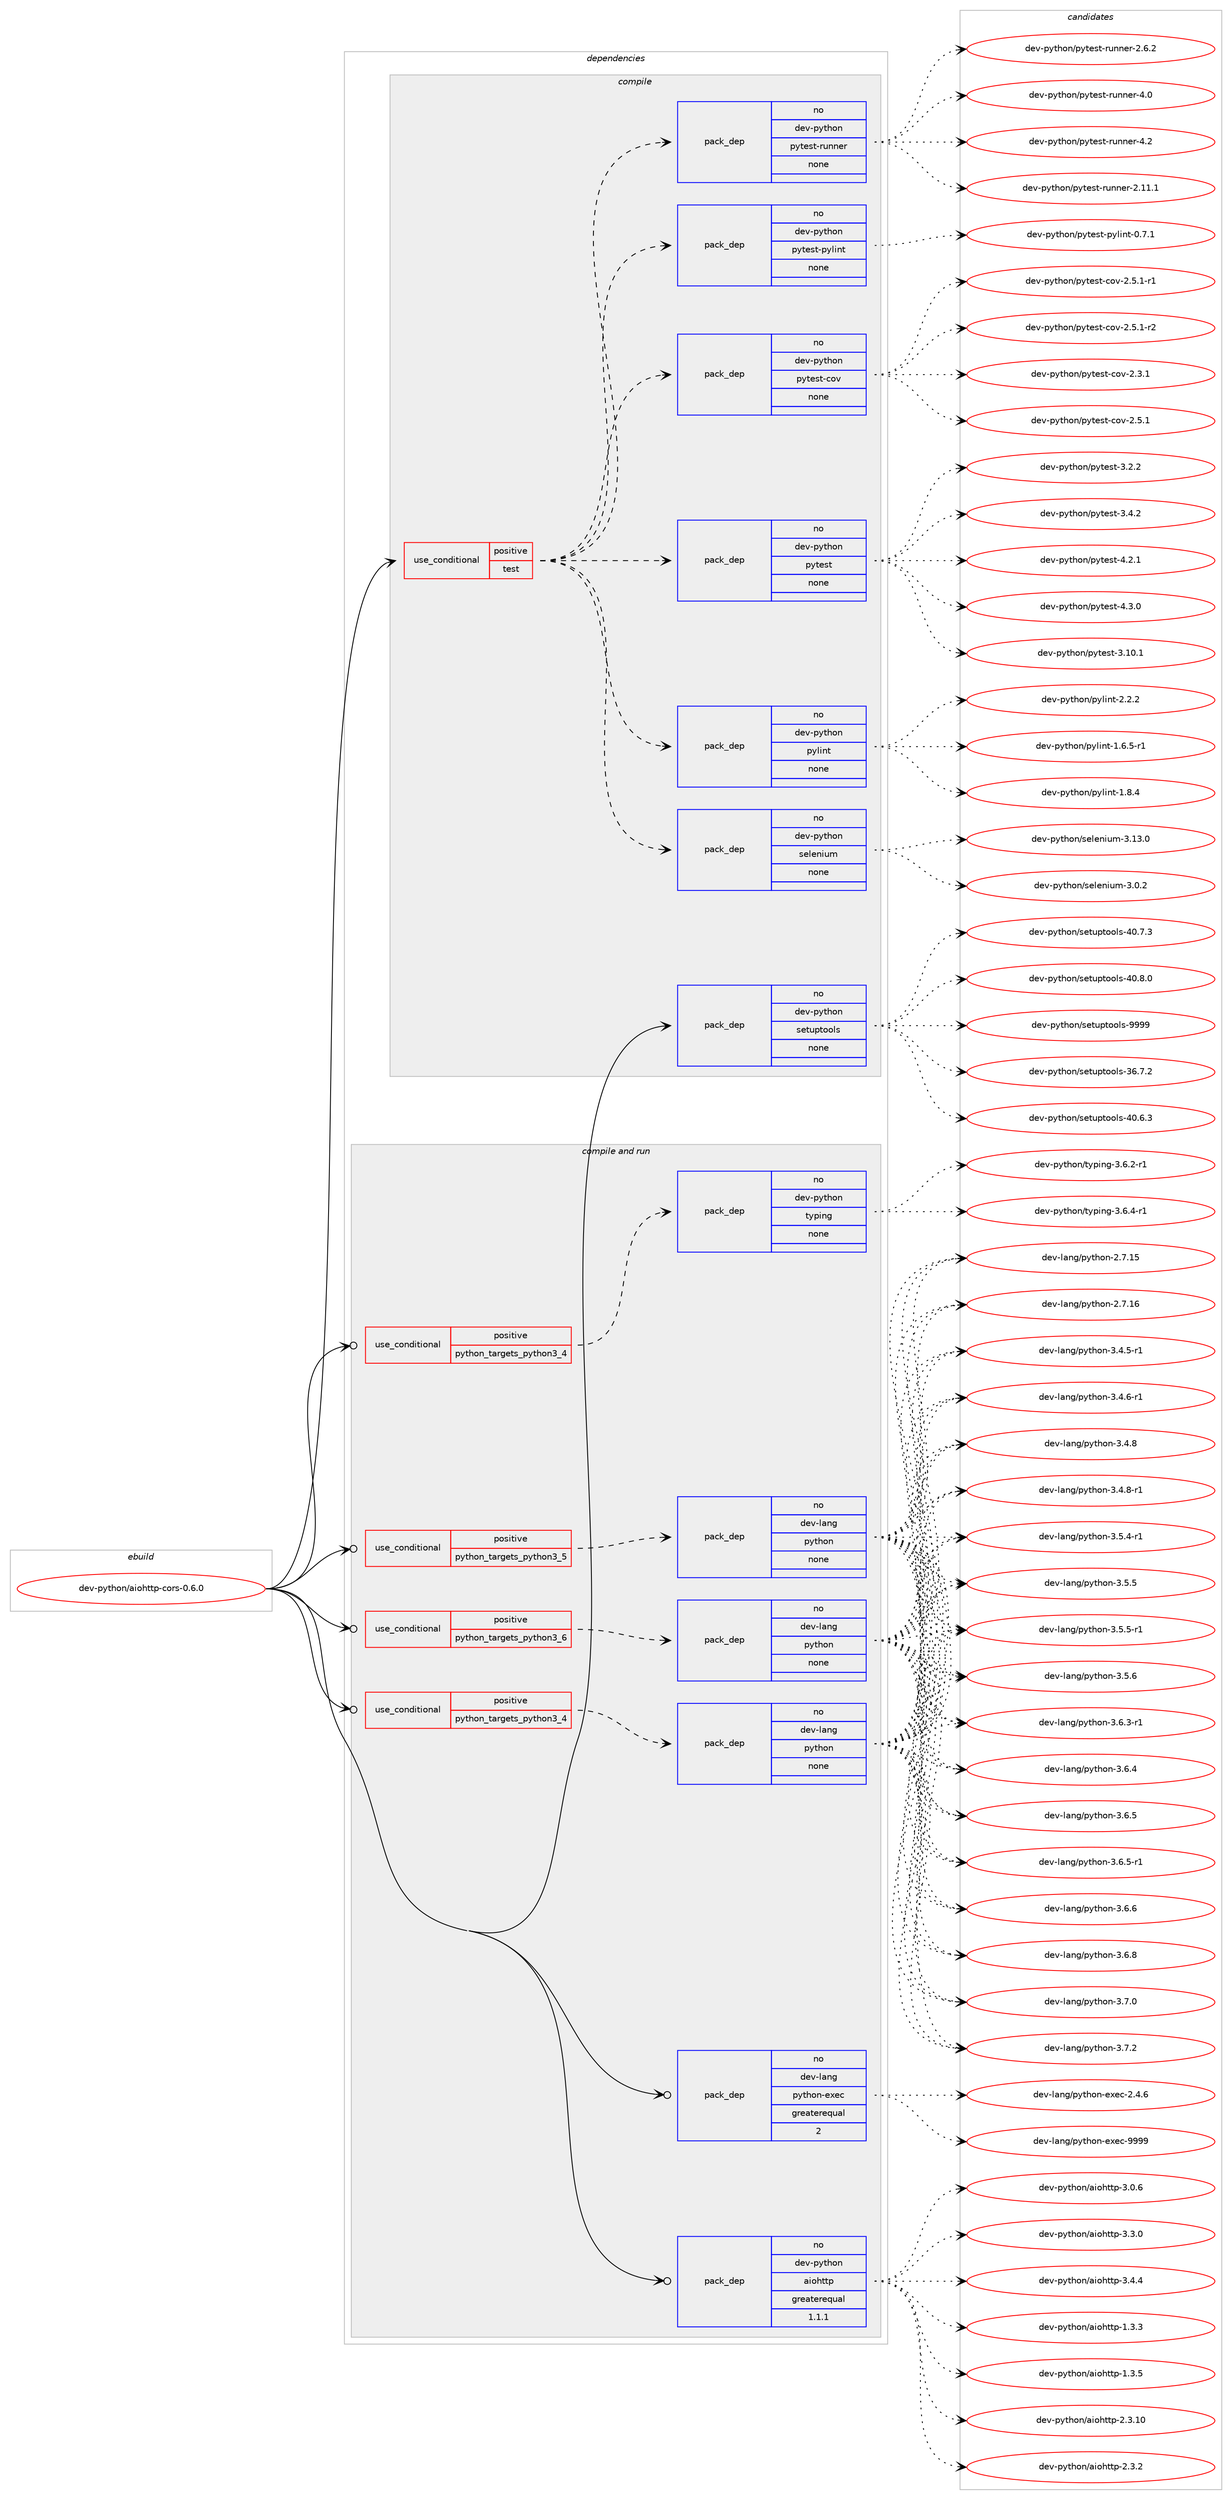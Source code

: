 digraph prolog {

# *************
# Graph options
# *************

newrank=true;
concentrate=true;
compound=true;
graph [rankdir=LR,fontname=Helvetica,fontsize=10,ranksep=1.5];#, ranksep=2.5, nodesep=0.2];
edge  [arrowhead=vee];
node  [fontname=Helvetica,fontsize=10];

# **********
# The ebuild
# **********

subgraph cluster_leftcol {
color=gray;
rank=same;
label=<<i>ebuild</i>>;
id [label="dev-python/aiohttp-cors-0.6.0", color=red, width=4, href="../dev-python/aiohttp-cors-0.6.0.svg"];
}

# ****************
# The dependencies
# ****************

subgraph cluster_midcol {
color=gray;
label=<<i>dependencies</i>>;
subgraph cluster_compile {
fillcolor="#eeeeee";
style=filled;
label=<<i>compile</i>>;
subgraph cond370642 {
dependency1397909 [label=<<TABLE BORDER="0" CELLBORDER="1" CELLSPACING="0" CELLPADDING="4"><TR><TD ROWSPAN="3" CELLPADDING="10">use_conditional</TD></TR><TR><TD>positive</TD></TR><TR><TD>test</TD></TR></TABLE>>, shape=none, color=red];
subgraph pack1004042 {
dependency1397910 [label=<<TABLE BORDER="0" CELLBORDER="1" CELLSPACING="0" CELLPADDING="4" WIDTH="220"><TR><TD ROWSPAN="6" CELLPADDING="30">pack_dep</TD></TR><TR><TD WIDTH="110">no</TD></TR><TR><TD>dev-python</TD></TR><TR><TD>pylint</TD></TR><TR><TD>none</TD></TR><TR><TD></TD></TR></TABLE>>, shape=none, color=blue];
}
dependency1397909:e -> dependency1397910:w [weight=20,style="dashed",arrowhead="vee"];
subgraph pack1004043 {
dependency1397911 [label=<<TABLE BORDER="0" CELLBORDER="1" CELLSPACING="0" CELLPADDING="4" WIDTH="220"><TR><TD ROWSPAN="6" CELLPADDING="30">pack_dep</TD></TR><TR><TD WIDTH="110">no</TD></TR><TR><TD>dev-python</TD></TR><TR><TD>pytest</TD></TR><TR><TD>none</TD></TR><TR><TD></TD></TR></TABLE>>, shape=none, color=blue];
}
dependency1397909:e -> dependency1397911:w [weight=20,style="dashed",arrowhead="vee"];
subgraph pack1004044 {
dependency1397912 [label=<<TABLE BORDER="0" CELLBORDER="1" CELLSPACING="0" CELLPADDING="4" WIDTH="220"><TR><TD ROWSPAN="6" CELLPADDING="30">pack_dep</TD></TR><TR><TD WIDTH="110">no</TD></TR><TR><TD>dev-python</TD></TR><TR><TD>pytest-cov</TD></TR><TR><TD>none</TD></TR><TR><TD></TD></TR></TABLE>>, shape=none, color=blue];
}
dependency1397909:e -> dependency1397912:w [weight=20,style="dashed",arrowhead="vee"];
subgraph pack1004045 {
dependency1397913 [label=<<TABLE BORDER="0" CELLBORDER="1" CELLSPACING="0" CELLPADDING="4" WIDTH="220"><TR><TD ROWSPAN="6" CELLPADDING="30">pack_dep</TD></TR><TR><TD WIDTH="110">no</TD></TR><TR><TD>dev-python</TD></TR><TR><TD>pytest-pylint</TD></TR><TR><TD>none</TD></TR><TR><TD></TD></TR></TABLE>>, shape=none, color=blue];
}
dependency1397909:e -> dependency1397913:w [weight=20,style="dashed",arrowhead="vee"];
subgraph pack1004046 {
dependency1397914 [label=<<TABLE BORDER="0" CELLBORDER="1" CELLSPACING="0" CELLPADDING="4" WIDTH="220"><TR><TD ROWSPAN="6" CELLPADDING="30">pack_dep</TD></TR><TR><TD WIDTH="110">no</TD></TR><TR><TD>dev-python</TD></TR><TR><TD>pytest-runner</TD></TR><TR><TD>none</TD></TR><TR><TD></TD></TR></TABLE>>, shape=none, color=blue];
}
dependency1397909:e -> dependency1397914:w [weight=20,style="dashed",arrowhead="vee"];
subgraph pack1004047 {
dependency1397915 [label=<<TABLE BORDER="0" CELLBORDER="1" CELLSPACING="0" CELLPADDING="4" WIDTH="220"><TR><TD ROWSPAN="6" CELLPADDING="30">pack_dep</TD></TR><TR><TD WIDTH="110">no</TD></TR><TR><TD>dev-python</TD></TR><TR><TD>selenium</TD></TR><TR><TD>none</TD></TR><TR><TD></TD></TR></TABLE>>, shape=none, color=blue];
}
dependency1397909:e -> dependency1397915:w [weight=20,style="dashed",arrowhead="vee"];
}
id:e -> dependency1397909:w [weight=20,style="solid",arrowhead="vee"];
subgraph pack1004048 {
dependency1397916 [label=<<TABLE BORDER="0" CELLBORDER="1" CELLSPACING="0" CELLPADDING="4" WIDTH="220"><TR><TD ROWSPAN="6" CELLPADDING="30">pack_dep</TD></TR><TR><TD WIDTH="110">no</TD></TR><TR><TD>dev-python</TD></TR><TR><TD>setuptools</TD></TR><TR><TD>none</TD></TR><TR><TD></TD></TR></TABLE>>, shape=none, color=blue];
}
id:e -> dependency1397916:w [weight=20,style="solid",arrowhead="vee"];
}
subgraph cluster_compileandrun {
fillcolor="#eeeeee";
style=filled;
label=<<i>compile and run</i>>;
subgraph cond370643 {
dependency1397917 [label=<<TABLE BORDER="0" CELLBORDER="1" CELLSPACING="0" CELLPADDING="4"><TR><TD ROWSPAN="3" CELLPADDING="10">use_conditional</TD></TR><TR><TD>positive</TD></TR><TR><TD>python_targets_python3_4</TD></TR></TABLE>>, shape=none, color=red];
subgraph pack1004049 {
dependency1397918 [label=<<TABLE BORDER="0" CELLBORDER="1" CELLSPACING="0" CELLPADDING="4" WIDTH="220"><TR><TD ROWSPAN="6" CELLPADDING="30">pack_dep</TD></TR><TR><TD WIDTH="110">no</TD></TR><TR><TD>dev-lang</TD></TR><TR><TD>python</TD></TR><TR><TD>none</TD></TR><TR><TD></TD></TR></TABLE>>, shape=none, color=blue];
}
dependency1397917:e -> dependency1397918:w [weight=20,style="dashed",arrowhead="vee"];
}
id:e -> dependency1397917:w [weight=20,style="solid",arrowhead="odotvee"];
subgraph cond370644 {
dependency1397919 [label=<<TABLE BORDER="0" CELLBORDER="1" CELLSPACING="0" CELLPADDING="4"><TR><TD ROWSPAN="3" CELLPADDING="10">use_conditional</TD></TR><TR><TD>positive</TD></TR><TR><TD>python_targets_python3_4</TD></TR></TABLE>>, shape=none, color=red];
subgraph pack1004050 {
dependency1397920 [label=<<TABLE BORDER="0" CELLBORDER="1" CELLSPACING="0" CELLPADDING="4" WIDTH="220"><TR><TD ROWSPAN="6" CELLPADDING="30">pack_dep</TD></TR><TR><TD WIDTH="110">no</TD></TR><TR><TD>dev-python</TD></TR><TR><TD>typing</TD></TR><TR><TD>none</TD></TR><TR><TD></TD></TR></TABLE>>, shape=none, color=blue];
}
dependency1397919:e -> dependency1397920:w [weight=20,style="dashed",arrowhead="vee"];
}
id:e -> dependency1397919:w [weight=20,style="solid",arrowhead="odotvee"];
subgraph cond370645 {
dependency1397921 [label=<<TABLE BORDER="0" CELLBORDER="1" CELLSPACING="0" CELLPADDING="4"><TR><TD ROWSPAN="3" CELLPADDING="10">use_conditional</TD></TR><TR><TD>positive</TD></TR><TR><TD>python_targets_python3_5</TD></TR></TABLE>>, shape=none, color=red];
subgraph pack1004051 {
dependency1397922 [label=<<TABLE BORDER="0" CELLBORDER="1" CELLSPACING="0" CELLPADDING="4" WIDTH="220"><TR><TD ROWSPAN="6" CELLPADDING="30">pack_dep</TD></TR><TR><TD WIDTH="110">no</TD></TR><TR><TD>dev-lang</TD></TR><TR><TD>python</TD></TR><TR><TD>none</TD></TR><TR><TD></TD></TR></TABLE>>, shape=none, color=blue];
}
dependency1397921:e -> dependency1397922:w [weight=20,style="dashed",arrowhead="vee"];
}
id:e -> dependency1397921:w [weight=20,style="solid",arrowhead="odotvee"];
subgraph cond370646 {
dependency1397923 [label=<<TABLE BORDER="0" CELLBORDER="1" CELLSPACING="0" CELLPADDING="4"><TR><TD ROWSPAN="3" CELLPADDING="10">use_conditional</TD></TR><TR><TD>positive</TD></TR><TR><TD>python_targets_python3_6</TD></TR></TABLE>>, shape=none, color=red];
subgraph pack1004052 {
dependency1397924 [label=<<TABLE BORDER="0" CELLBORDER="1" CELLSPACING="0" CELLPADDING="4" WIDTH="220"><TR><TD ROWSPAN="6" CELLPADDING="30">pack_dep</TD></TR><TR><TD WIDTH="110">no</TD></TR><TR><TD>dev-lang</TD></TR><TR><TD>python</TD></TR><TR><TD>none</TD></TR><TR><TD></TD></TR></TABLE>>, shape=none, color=blue];
}
dependency1397923:e -> dependency1397924:w [weight=20,style="dashed",arrowhead="vee"];
}
id:e -> dependency1397923:w [weight=20,style="solid",arrowhead="odotvee"];
subgraph pack1004053 {
dependency1397925 [label=<<TABLE BORDER="0" CELLBORDER="1" CELLSPACING="0" CELLPADDING="4" WIDTH="220"><TR><TD ROWSPAN="6" CELLPADDING="30">pack_dep</TD></TR><TR><TD WIDTH="110">no</TD></TR><TR><TD>dev-lang</TD></TR><TR><TD>python-exec</TD></TR><TR><TD>greaterequal</TD></TR><TR><TD>2</TD></TR></TABLE>>, shape=none, color=blue];
}
id:e -> dependency1397925:w [weight=20,style="solid",arrowhead="odotvee"];
subgraph pack1004054 {
dependency1397926 [label=<<TABLE BORDER="0" CELLBORDER="1" CELLSPACING="0" CELLPADDING="4" WIDTH="220"><TR><TD ROWSPAN="6" CELLPADDING="30">pack_dep</TD></TR><TR><TD WIDTH="110">no</TD></TR><TR><TD>dev-python</TD></TR><TR><TD>aiohttp</TD></TR><TR><TD>greaterequal</TD></TR><TR><TD>1.1.1</TD></TR></TABLE>>, shape=none, color=blue];
}
id:e -> dependency1397926:w [weight=20,style="solid",arrowhead="odotvee"];
}
subgraph cluster_run {
fillcolor="#eeeeee";
style=filled;
label=<<i>run</i>>;
}
}

# **************
# The candidates
# **************

subgraph cluster_choices {
rank=same;
color=gray;
label=<<i>candidates</i>>;

subgraph choice1004042 {
color=black;
nodesep=1;
choice10010111845112121116104111110471121211081051101164549465446534511449 [label="dev-python/pylint-1.6.5-r1", color=red, width=4,href="../dev-python/pylint-1.6.5-r1.svg"];
choice1001011184511212111610411111047112121108105110116454946564652 [label="dev-python/pylint-1.8.4", color=red, width=4,href="../dev-python/pylint-1.8.4.svg"];
choice1001011184511212111610411111047112121108105110116455046504650 [label="dev-python/pylint-2.2.2", color=red, width=4,href="../dev-python/pylint-2.2.2.svg"];
dependency1397910:e -> choice10010111845112121116104111110471121211081051101164549465446534511449:w [style=dotted,weight="100"];
dependency1397910:e -> choice1001011184511212111610411111047112121108105110116454946564652:w [style=dotted,weight="100"];
dependency1397910:e -> choice1001011184511212111610411111047112121108105110116455046504650:w [style=dotted,weight="100"];
}
subgraph choice1004043 {
color=black;
nodesep=1;
choice100101118451121211161041111104711212111610111511645514649484649 [label="dev-python/pytest-3.10.1", color=red, width=4,href="../dev-python/pytest-3.10.1.svg"];
choice1001011184511212111610411111047112121116101115116455146504650 [label="dev-python/pytest-3.2.2", color=red, width=4,href="../dev-python/pytest-3.2.2.svg"];
choice1001011184511212111610411111047112121116101115116455146524650 [label="dev-python/pytest-3.4.2", color=red, width=4,href="../dev-python/pytest-3.4.2.svg"];
choice1001011184511212111610411111047112121116101115116455246504649 [label="dev-python/pytest-4.2.1", color=red, width=4,href="../dev-python/pytest-4.2.1.svg"];
choice1001011184511212111610411111047112121116101115116455246514648 [label="dev-python/pytest-4.3.0", color=red, width=4,href="../dev-python/pytest-4.3.0.svg"];
dependency1397911:e -> choice100101118451121211161041111104711212111610111511645514649484649:w [style=dotted,weight="100"];
dependency1397911:e -> choice1001011184511212111610411111047112121116101115116455146504650:w [style=dotted,weight="100"];
dependency1397911:e -> choice1001011184511212111610411111047112121116101115116455146524650:w [style=dotted,weight="100"];
dependency1397911:e -> choice1001011184511212111610411111047112121116101115116455246504649:w [style=dotted,weight="100"];
dependency1397911:e -> choice1001011184511212111610411111047112121116101115116455246514648:w [style=dotted,weight="100"];
}
subgraph choice1004044 {
color=black;
nodesep=1;
choice10010111845112121116104111110471121211161011151164599111118455046514649 [label="dev-python/pytest-cov-2.3.1", color=red, width=4,href="../dev-python/pytest-cov-2.3.1.svg"];
choice10010111845112121116104111110471121211161011151164599111118455046534649 [label="dev-python/pytest-cov-2.5.1", color=red, width=4,href="../dev-python/pytest-cov-2.5.1.svg"];
choice100101118451121211161041111104711212111610111511645991111184550465346494511449 [label="dev-python/pytest-cov-2.5.1-r1", color=red, width=4,href="../dev-python/pytest-cov-2.5.1-r1.svg"];
choice100101118451121211161041111104711212111610111511645991111184550465346494511450 [label="dev-python/pytest-cov-2.5.1-r2", color=red, width=4,href="../dev-python/pytest-cov-2.5.1-r2.svg"];
dependency1397912:e -> choice10010111845112121116104111110471121211161011151164599111118455046514649:w [style=dotted,weight="100"];
dependency1397912:e -> choice10010111845112121116104111110471121211161011151164599111118455046534649:w [style=dotted,weight="100"];
dependency1397912:e -> choice100101118451121211161041111104711212111610111511645991111184550465346494511449:w [style=dotted,weight="100"];
dependency1397912:e -> choice100101118451121211161041111104711212111610111511645991111184550465346494511450:w [style=dotted,weight="100"];
}
subgraph choice1004045 {
color=black;
nodesep=1;
choice100101118451121211161041111104711212111610111511645112121108105110116454846554649 [label="dev-python/pytest-pylint-0.7.1", color=red, width=4,href="../dev-python/pytest-pylint-0.7.1.svg"];
dependency1397913:e -> choice100101118451121211161041111104711212111610111511645112121108105110116454846554649:w [style=dotted,weight="100"];
}
subgraph choice1004046 {
color=black;
nodesep=1;
choice10010111845112121116104111110471121211161011151164511411711011010111445504649494649 [label="dev-python/pytest-runner-2.11.1", color=red, width=4,href="../dev-python/pytest-runner-2.11.1.svg"];
choice100101118451121211161041111104711212111610111511645114117110110101114455046544650 [label="dev-python/pytest-runner-2.6.2", color=red, width=4,href="../dev-python/pytest-runner-2.6.2.svg"];
choice10010111845112121116104111110471121211161011151164511411711011010111445524648 [label="dev-python/pytest-runner-4.0", color=red, width=4,href="../dev-python/pytest-runner-4.0.svg"];
choice10010111845112121116104111110471121211161011151164511411711011010111445524650 [label="dev-python/pytest-runner-4.2", color=red, width=4,href="../dev-python/pytest-runner-4.2.svg"];
dependency1397914:e -> choice10010111845112121116104111110471121211161011151164511411711011010111445504649494649:w [style=dotted,weight="100"];
dependency1397914:e -> choice100101118451121211161041111104711212111610111511645114117110110101114455046544650:w [style=dotted,weight="100"];
dependency1397914:e -> choice10010111845112121116104111110471121211161011151164511411711011010111445524648:w [style=dotted,weight="100"];
dependency1397914:e -> choice10010111845112121116104111110471121211161011151164511411711011010111445524650:w [style=dotted,weight="100"];
}
subgraph choice1004047 {
color=black;
nodesep=1;
choice1001011184511212111610411111047115101108101110105117109455146484650 [label="dev-python/selenium-3.0.2", color=red, width=4,href="../dev-python/selenium-3.0.2.svg"];
choice100101118451121211161041111104711510110810111010511710945514649514648 [label="dev-python/selenium-3.13.0", color=red, width=4,href="../dev-python/selenium-3.13.0.svg"];
dependency1397915:e -> choice1001011184511212111610411111047115101108101110105117109455146484650:w [style=dotted,weight="100"];
dependency1397915:e -> choice100101118451121211161041111104711510110810111010511710945514649514648:w [style=dotted,weight="100"];
}
subgraph choice1004048 {
color=black;
nodesep=1;
choice100101118451121211161041111104711510111611711211611111110811545515446554650 [label="dev-python/setuptools-36.7.2", color=red, width=4,href="../dev-python/setuptools-36.7.2.svg"];
choice100101118451121211161041111104711510111611711211611111110811545524846544651 [label="dev-python/setuptools-40.6.3", color=red, width=4,href="../dev-python/setuptools-40.6.3.svg"];
choice100101118451121211161041111104711510111611711211611111110811545524846554651 [label="dev-python/setuptools-40.7.3", color=red, width=4,href="../dev-python/setuptools-40.7.3.svg"];
choice100101118451121211161041111104711510111611711211611111110811545524846564648 [label="dev-python/setuptools-40.8.0", color=red, width=4,href="../dev-python/setuptools-40.8.0.svg"];
choice10010111845112121116104111110471151011161171121161111111081154557575757 [label="dev-python/setuptools-9999", color=red, width=4,href="../dev-python/setuptools-9999.svg"];
dependency1397916:e -> choice100101118451121211161041111104711510111611711211611111110811545515446554650:w [style=dotted,weight="100"];
dependency1397916:e -> choice100101118451121211161041111104711510111611711211611111110811545524846544651:w [style=dotted,weight="100"];
dependency1397916:e -> choice100101118451121211161041111104711510111611711211611111110811545524846554651:w [style=dotted,weight="100"];
dependency1397916:e -> choice100101118451121211161041111104711510111611711211611111110811545524846564648:w [style=dotted,weight="100"];
dependency1397916:e -> choice10010111845112121116104111110471151011161171121161111111081154557575757:w [style=dotted,weight="100"];
}
subgraph choice1004049 {
color=black;
nodesep=1;
choice10010111845108971101034711212111610411111045504655464953 [label="dev-lang/python-2.7.15", color=red, width=4,href="../dev-lang/python-2.7.15.svg"];
choice10010111845108971101034711212111610411111045504655464954 [label="dev-lang/python-2.7.16", color=red, width=4,href="../dev-lang/python-2.7.16.svg"];
choice1001011184510897110103471121211161041111104551465246534511449 [label="dev-lang/python-3.4.5-r1", color=red, width=4,href="../dev-lang/python-3.4.5-r1.svg"];
choice1001011184510897110103471121211161041111104551465246544511449 [label="dev-lang/python-3.4.6-r1", color=red, width=4,href="../dev-lang/python-3.4.6-r1.svg"];
choice100101118451089711010347112121116104111110455146524656 [label="dev-lang/python-3.4.8", color=red, width=4,href="../dev-lang/python-3.4.8.svg"];
choice1001011184510897110103471121211161041111104551465246564511449 [label="dev-lang/python-3.4.8-r1", color=red, width=4,href="../dev-lang/python-3.4.8-r1.svg"];
choice1001011184510897110103471121211161041111104551465346524511449 [label="dev-lang/python-3.5.4-r1", color=red, width=4,href="../dev-lang/python-3.5.4-r1.svg"];
choice100101118451089711010347112121116104111110455146534653 [label="dev-lang/python-3.5.5", color=red, width=4,href="../dev-lang/python-3.5.5.svg"];
choice1001011184510897110103471121211161041111104551465346534511449 [label="dev-lang/python-3.5.5-r1", color=red, width=4,href="../dev-lang/python-3.5.5-r1.svg"];
choice100101118451089711010347112121116104111110455146534654 [label="dev-lang/python-3.5.6", color=red, width=4,href="../dev-lang/python-3.5.6.svg"];
choice1001011184510897110103471121211161041111104551465446514511449 [label="dev-lang/python-3.6.3-r1", color=red, width=4,href="../dev-lang/python-3.6.3-r1.svg"];
choice100101118451089711010347112121116104111110455146544652 [label="dev-lang/python-3.6.4", color=red, width=4,href="../dev-lang/python-3.6.4.svg"];
choice100101118451089711010347112121116104111110455146544653 [label="dev-lang/python-3.6.5", color=red, width=4,href="../dev-lang/python-3.6.5.svg"];
choice1001011184510897110103471121211161041111104551465446534511449 [label="dev-lang/python-3.6.5-r1", color=red, width=4,href="../dev-lang/python-3.6.5-r1.svg"];
choice100101118451089711010347112121116104111110455146544654 [label="dev-lang/python-3.6.6", color=red, width=4,href="../dev-lang/python-3.6.6.svg"];
choice100101118451089711010347112121116104111110455146544656 [label="dev-lang/python-3.6.8", color=red, width=4,href="../dev-lang/python-3.6.8.svg"];
choice100101118451089711010347112121116104111110455146554648 [label="dev-lang/python-3.7.0", color=red, width=4,href="../dev-lang/python-3.7.0.svg"];
choice100101118451089711010347112121116104111110455146554650 [label="dev-lang/python-3.7.2", color=red, width=4,href="../dev-lang/python-3.7.2.svg"];
dependency1397918:e -> choice10010111845108971101034711212111610411111045504655464953:w [style=dotted,weight="100"];
dependency1397918:e -> choice10010111845108971101034711212111610411111045504655464954:w [style=dotted,weight="100"];
dependency1397918:e -> choice1001011184510897110103471121211161041111104551465246534511449:w [style=dotted,weight="100"];
dependency1397918:e -> choice1001011184510897110103471121211161041111104551465246544511449:w [style=dotted,weight="100"];
dependency1397918:e -> choice100101118451089711010347112121116104111110455146524656:w [style=dotted,weight="100"];
dependency1397918:e -> choice1001011184510897110103471121211161041111104551465246564511449:w [style=dotted,weight="100"];
dependency1397918:e -> choice1001011184510897110103471121211161041111104551465346524511449:w [style=dotted,weight="100"];
dependency1397918:e -> choice100101118451089711010347112121116104111110455146534653:w [style=dotted,weight="100"];
dependency1397918:e -> choice1001011184510897110103471121211161041111104551465346534511449:w [style=dotted,weight="100"];
dependency1397918:e -> choice100101118451089711010347112121116104111110455146534654:w [style=dotted,weight="100"];
dependency1397918:e -> choice1001011184510897110103471121211161041111104551465446514511449:w [style=dotted,weight="100"];
dependency1397918:e -> choice100101118451089711010347112121116104111110455146544652:w [style=dotted,weight="100"];
dependency1397918:e -> choice100101118451089711010347112121116104111110455146544653:w [style=dotted,weight="100"];
dependency1397918:e -> choice1001011184510897110103471121211161041111104551465446534511449:w [style=dotted,weight="100"];
dependency1397918:e -> choice100101118451089711010347112121116104111110455146544654:w [style=dotted,weight="100"];
dependency1397918:e -> choice100101118451089711010347112121116104111110455146544656:w [style=dotted,weight="100"];
dependency1397918:e -> choice100101118451089711010347112121116104111110455146554648:w [style=dotted,weight="100"];
dependency1397918:e -> choice100101118451089711010347112121116104111110455146554650:w [style=dotted,weight="100"];
}
subgraph choice1004050 {
color=black;
nodesep=1;
choice10010111845112121116104111110471161211121051101034551465446504511449 [label="dev-python/typing-3.6.2-r1", color=red, width=4,href="../dev-python/typing-3.6.2-r1.svg"];
choice10010111845112121116104111110471161211121051101034551465446524511449 [label="dev-python/typing-3.6.4-r1", color=red, width=4,href="../dev-python/typing-3.6.4-r1.svg"];
dependency1397920:e -> choice10010111845112121116104111110471161211121051101034551465446504511449:w [style=dotted,weight="100"];
dependency1397920:e -> choice10010111845112121116104111110471161211121051101034551465446524511449:w [style=dotted,weight="100"];
}
subgraph choice1004051 {
color=black;
nodesep=1;
choice10010111845108971101034711212111610411111045504655464953 [label="dev-lang/python-2.7.15", color=red, width=4,href="../dev-lang/python-2.7.15.svg"];
choice10010111845108971101034711212111610411111045504655464954 [label="dev-lang/python-2.7.16", color=red, width=4,href="../dev-lang/python-2.7.16.svg"];
choice1001011184510897110103471121211161041111104551465246534511449 [label="dev-lang/python-3.4.5-r1", color=red, width=4,href="../dev-lang/python-3.4.5-r1.svg"];
choice1001011184510897110103471121211161041111104551465246544511449 [label="dev-lang/python-3.4.6-r1", color=red, width=4,href="../dev-lang/python-3.4.6-r1.svg"];
choice100101118451089711010347112121116104111110455146524656 [label="dev-lang/python-3.4.8", color=red, width=4,href="../dev-lang/python-3.4.8.svg"];
choice1001011184510897110103471121211161041111104551465246564511449 [label="dev-lang/python-3.4.8-r1", color=red, width=4,href="../dev-lang/python-3.4.8-r1.svg"];
choice1001011184510897110103471121211161041111104551465346524511449 [label="dev-lang/python-3.5.4-r1", color=red, width=4,href="../dev-lang/python-3.5.4-r1.svg"];
choice100101118451089711010347112121116104111110455146534653 [label="dev-lang/python-3.5.5", color=red, width=4,href="../dev-lang/python-3.5.5.svg"];
choice1001011184510897110103471121211161041111104551465346534511449 [label="dev-lang/python-3.5.5-r1", color=red, width=4,href="../dev-lang/python-3.5.5-r1.svg"];
choice100101118451089711010347112121116104111110455146534654 [label="dev-lang/python-3.5.6", color=red, width=4,href="../dev-lang/python-3.5.6.svg"];
choice1001011184510897110103471121211161041111104551465446514511449 [label="dev-lang/python-3.6.3-r1", color=red, width=4,href="../dev-lang/python-3.6.3-r1.svg"];
choice100101118451089711010347112121116104111110455146544652 [label="dev-lang/python-3.6.4", color=red, width=4,href="../dev-lang/python-3.6.4.svg"];
choice100101118451089711010347112121116104111110455146544653 [label="dev-lang/python-3.6.5", color=red, width=4,href="../dev-lang/python-3.6.5.svg"];
choice1001011184510897110103471121211161041111104551465446534511449 [label="dev-lang/python-3.6.5-r1", color=red, width=4,href="../dev-lang/python-3.6.5-r1.svg"];
choice100101118451089711010347112121116104111110455146544654 [label="dev-lang/python-3.6.6", color=red, width=4,href="../dev-lang/python-3.6.6.svg"];
choice100101118451089711010347112121116104111110455146544656 [label="dev-lang/python-3.6.8", color=red, width=4,href="../dev-lang/python-3.6.8.svg"];
choice100101118451089711010347112121116104111110455146554648 [label="dev-lang/python-3.7.0", color=red, width=4,href="../dev-lang/python-3.7.0.svg"];
choice100101118451089711010347112121116104111110455146554650 [label="dev-lang/python-3.7.2", color=red, width=4,href="../dev-lang/python-3.7.2.svg"];
dependency1397922:e -> choice10010111845108971101034711212111610411111045504655464953:w [style=dotted,weight="100"];
dependency1397922:e -> choice10010111845108971101034711212111610411111045504655464954:w [style=dotted,weight="100"];
dependency1397922:e -> choice1001011184510897110103471121211161041111104551465246534511449:w [style=dotted,weight="100"];
dependency1397922:e -> choice1001011184510897110103471121211161041111104551465246544511449:w [style=dotted,weight="100"];
dependency1397922:e -> choice100101118451089711010347112121116104111110455146524656:w [style=dotted,weight="100"];
dependency1397922:e -> choice1001011184510897110103471121211161041111104551465246564511449:w [style=dotted,weight="100"];
dependency1397922:e -> choice1001011184510897110103471121211161041111104551465346524511449:w [style=dotted,weight="100"];
dependency1397922:e -> choice100101118451089711010347112121116104111110455146534653:w [style=dotted,weight="100"];
dependency1397922:e -> choice1001011184510897110103471121211161041111104551465346534511449:w [style=dotted,weight="100"];
dependency1397922:e -> choice100101118451089711010347112121116104111110455146534654:w [style=dotted,weight="100"];
dependency1397922:e -> choice1001011184510897110103471121211161041111104551465446514511449:w [style=dotted,weight="100"];
dependency1397922:e -> choice100101118451089711010347112121116104111110455146544652:w [style=dotted,weight="100"];
dependency1397922:e -> choice100101118451089711010347112121116104111110455146544653:w [style=dotted,weight="100"];
dependency1397922:e -> choice1001011184510897110103471121211161041111104551465446534511449:w [style=dotted,weight="100"];
dependency1397922:e -> choice100101118451089711010347112121116104111110455146544654:w [style=dotted,weight="100"];
dependency1397922:e -> choice100101118451089711010347112121116104111110455146544656:w [style=dotted,weight="100"];
dependency1397922:e -> choice100101118451089711010347112121116104111110455146554648:w [style=dotted,weight="100"];
dependency1397922:e -> choice100101118451089711010347112121116104111110455146554650:w [style=dotted,weight="100"];
}
subgraph choice1004052 {
color=black;
nodesep=1;
choice10010111845108971101034711212111610411111045504655464953 [label="dev-lang/python-2.7.15", color=red, width=4,href="../dev-lang/python-2.7.15.svg"];
choice10010111845108971101034711212111610411111045504655464954 [label="dev-lang/python-2.7.16", color=red, width=4,href="../dev-lang/python-2.7.16.svg"];
choice1001011184510897110103471121211161041111104551465246534511449 [label="dev-lang/python-3.4.5-r1", color=red, width=4,href="../dev-lang/python-3.4.5-r1.svg"];
choice1001011184510897110103471121211161041111104551465246544511449 [label="dev-lang/python-3.4.6-r1", color=red, width=4,href="../dev-lang/python-3.4.6-r1.svg"];
choice100101118451089711010347112121116104111110455146524656 [label="dev-lang/python-3.4.8", color=red, width=4,href="../dev-lang/python-3.4.8.svg"];
choice1001011184510897110103471121211161041111104551465246564511449 [label="dev-lang/python-3.4.8-r1", color=red, width=4,href="../dev-lang/python-3.4.8-r1.svg"];
choice1001011184510897110103471121211161041111104551465346524511449 [label="dev-lang/python-3.5.4-r1", color=red, width=4,href="../dev-lang/python-3.5.4-r1.svg"];
choice100101118451089711010347112121116104111110455146534653 [label="dev-lang/python-3.5.5", color=red, width=4,href="../dev-lang/python-3.5.5.svg"];
choice1001011184510897110103471121211161041111104551465346534511449 [label="dev-lang/python-3.5.5-r1", color=red, width=4,href="../dev-lang/python-3.5.5-r1.svg"];
choice100101118451089711010347112121116104111110455146534654 [label="dev-lang/python-3.5.6", color=red, width=4,href="../dev-lang/python-3.5.6.svg"];
choice1001011184510897110103471121211161041111104551465446514511449 [label="dev-lang/python-3.6.3-r1", color=red, width=4,href="../dev-lang/python-3.6.3-r1.svg"];
choice100101118451089711010347112121116104111110455146544652 [label="dev-lang/python-3.6.4", color=red, width=4,href="../dev-lang/python-3.6.4.svg"];
choice100101118451089711010347112121116104111110455146544653 [label="dev-lang/python-3.6.5", color=red, width=4,href="../dev-lang/python-3.6.5.svg"];
choice1001011184510897110103471121211161041111104551465446534511449 [label="dev-lang/python-3.6.5-r1", color=red, width=4,href="../dev-lang/python-3.6.5-r1.svg"];
choice100101118451089711010347112121116104111110455146544654 [label="dev-lang/python-3.6.6", color=red, width=4,href="../dev-lang/python-3.6.6.svg"];
choice100101118451089711010347112121116104111110455146544656 [label="dev-lang/python-3.6.8", color=red, width=4,href="../dev-lang/python-3.6.8.svg"];
choice100101118451089711010347112121116104111110455146554648 [label="dev-lang/python-3.7.0", color=red, width=4,href="../dev-lang/python-3.7.0.svg"];
choice100101118451089711010347112121116104111110455146554650 [label="dev-lang/python-3.7.2", color=red, width=4,href="../dev-lang/python-3.7.2.svg"];
dependency1397924:e -> choice10010111845108971101034711212111610411111045504655464953:w [style=dotted,weight="100"];
dependency1397924:e -> choice10010111845108971101034711212111610411111045504655464954:w [style=dotted,weight="100"];
dependency1397924:e -> choice1001011184510897110103471121211161041111104551465246534511449:w [style=dotted,weight="100"];
dependency1397924:e -> choice1001011184510897110103471121211161041111104551465246544511449:w [style=dotted,weight="100"];
dependency1397924:e -> choice100101118451089711010347112121116104111110455146524656:w [style=dotted,weight="100"];
dependency1397924:e -> choice1001011184510897110103471121211161041111104551465246564511449:w [style=dotted,weight="100"];
dependency1397924:e -> choice1001011184510897110103471121211161041111104551465346524511449:w [style=dotted,weight="100"];
dependency1397924:e -> choice100101118451089711010347112121116104111110455146534653:w [style=dotted,weight="100"];
dependency1397924:e -> choice1001011184510897110103471121211161041111104551465346534511449:w [style=dotted,weight="100"];
dependency1397924:e -> choice100101118451089711010347112121116104111110455146534654:w [style=dotted,weight="100"];
dependency1397924:e -> choice1001011184510897110103471121211161041111104551465446514511449:w [style=dotted,weight="100"];
dependency1397924:e -> choice100101118451089711010347112121116104111110455146544652:w [style=dotted,weight="100"];
dependency1397924:e -> choice100101118451089711010347112121116104111110455146544653:w [style=dotted,weight="100"];
dependency1397924:e -> choice1001011184510897110103471121211161041111104551465446534511449:w [style=dotted,weight="100"];
dependency1397924:e -> choice100101118451089711010347112121116104111110455146544654:w [style=dotted,weight="100"];
dependency1397924:e -> choice100101118451089711010347112121116104111110455146544656:w [style=dotted,weight="100"];
dependency1397924:e -> choice100101118451089711010347112121116104111110455146554648:w [style=dotted,weight="100"];
dependency1397924:e -> choice100101118451089711010347112121116104111110455146554650:w [style=dotted,weight="100"];
}
subgraph choice1004053 {
color=black;
nodesep=1;
choice1001011184510897110103471121211161041111104510112010199455046524654 [label="dev-lang/python-exec-2.4.6", color=red, width=4,href="../dev-lang/python-exec-2.4.6.svg"];
choice10010111845108971101034711212111610411111045101120101994557575757 [label="dev-lang/python-exec-9999", color=red, width=4,href="../dev-lang/python-exec-9999.svg"];
dependency1397925:e -> choice1001011184510897110103471121211161041111104510112010199455046524654:w [style=dotted,weight="100"];
dependency1397925:e -> choice10010111845108971101034711212111610411111045101120101994557575757:w [style=dotted,weight="100"];
}
subgraph choice1004054 {
color=black;
nodesep=1;
choice100101118451121211161041111104797105111104116116112454946514651 [label="dev-python/aiohttp-1.3.3", color=red, width=4,href="../dev-python/aiohttp-1.3.3.svg"];
choice100101118451121211161041111104797105111104116116112454946514653 [label="dev-python/aiohttp-1.3.5", color=red, width=4,href="../dev-python/aiohttp-1.3.5.svg"];
choice10010111845112121116104111110479710511110411611611245504651464948 [label="dev-python/aiohttp-2.3.10", color=red, width=4,href="../dev-python/aiohttp-2.3.10.svg"];
choice100101118451121211161041111104797105111104116116112455046514650 [label="dev-python/aiohttp-2.3.2", color=red, width=4,href="../dev-python/aiohttp-2.3.2.svg"];
choice100101118451121211161041111104797105111104116116112455146484654 [label="dev-python/aiohttp-3.0.6", color=red, width=4,href="../dev-python/aiohttp-3.0.6.svg"];
choice100101118451121211161041111104797105111104116116112455146514648 [label="dev-python/aiohttp-3.3.0", color=red, width=4,href="../dev-python/aiohttp-3.3.0.svg"];
choice100101118451121211161041111104797105111104116116112455146524652 [label="dev-python/aiohttp-3.4.4", color=red, width=4,href="../dev-python/aiohttp-3.4.4.svg"];
dependency1397926:e -> choice100101118451121211161041111104797105111104116116112454946514651:w [style=dotted,weight="100"];
dependency1397926:e -> choice100101118451121211161041111104797105111104116116112454946514653:w [style=dotted,weight="100"];
dependency1397926:e -> choice10010111845112121116104111110479710511110411611611245504651464948:w [style=dotted,weight="100"];
dependency1397926:e -> choice100101118451121211161041111104797105111104116116112455046514650:w [style=dotted,weight="100"];
dependency1397926:e -> choice100101118451121211161041111104797105111104116116112455146484654:w [style=dotted,weight="100"];
dependency1397926:e -> choice100101118451121211161041111104797105111104116116112455146514648:w [style=dotted,weight="100"];
dependency1397926:e -> choice100101118451121211161041111104797105111104116116112455146524652:w [style=dotted,weight="100"];
}
}

}
